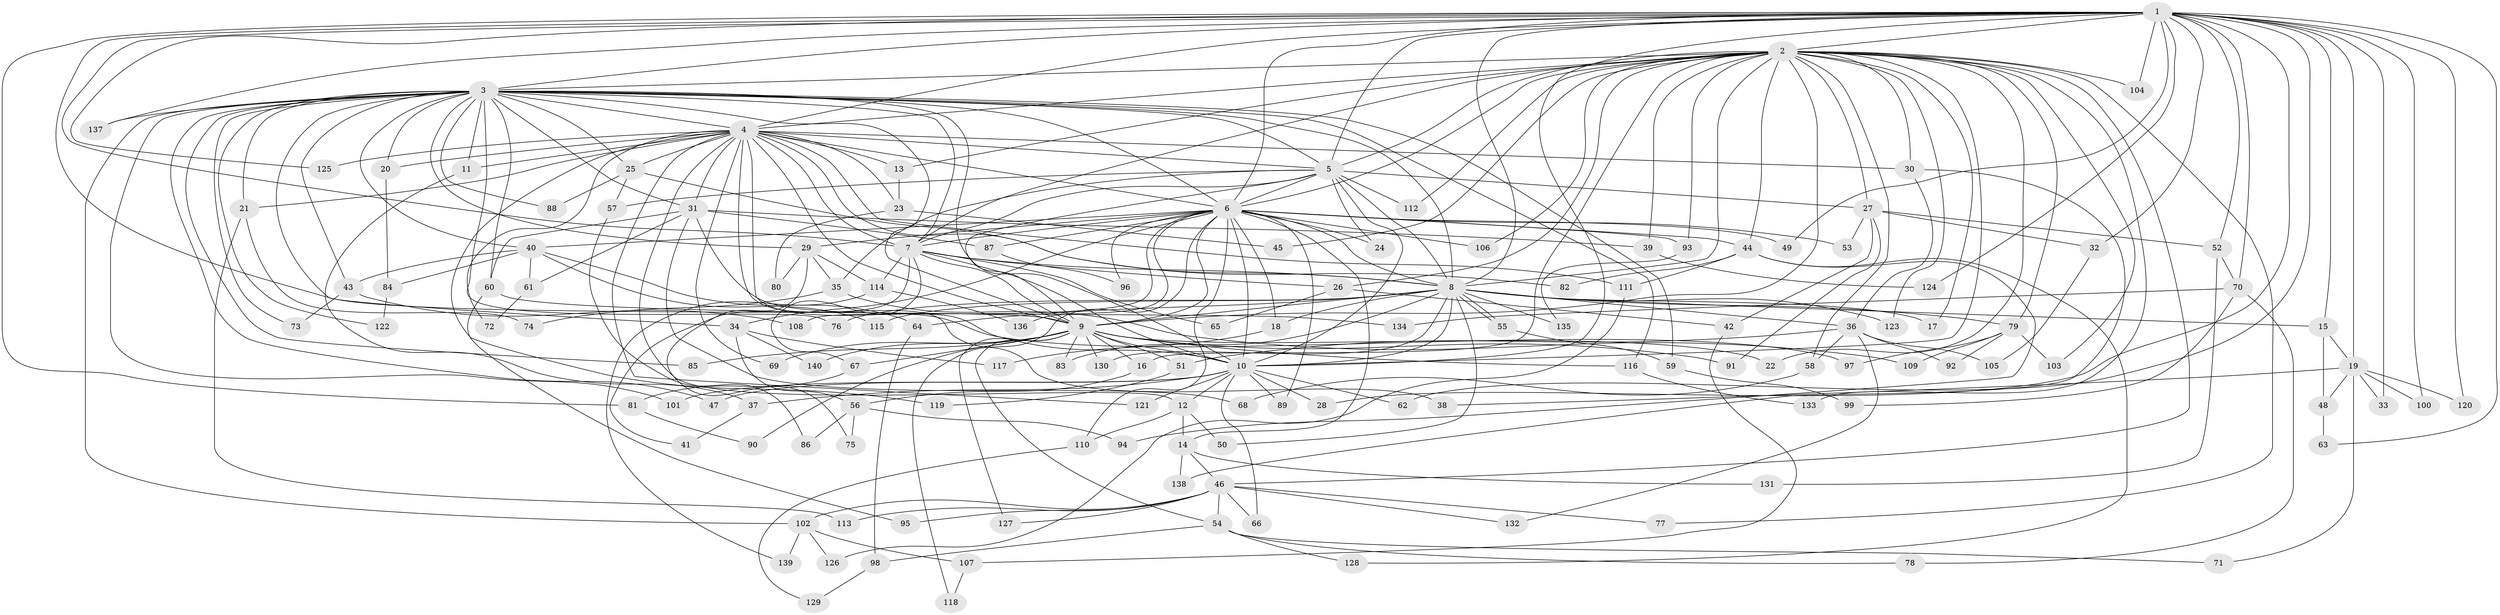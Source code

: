 // Generated by graph-tools (version 1.1) at 2025/11/02/27/25 16:11:01]
// undirected, 140 vertices, 305 edges
graph export_dot {
graph [start="1"]
  node [color=gray90,style=filled];
  1;
  2;
  3;
  4;
  5;
  6;
  7;
  8;
  9;
  10;
  11;
  12;
  13;
  14;
  15;
  16;
  17;
  18;
  19;
  20;
  21;
  22;
  23;
  24;
  25;
  26;
  27;
  28;
  29;
  30;
  31;
  32;
  33;
  34;
  35;
  36;
  37;
  38;
  39;
  40;
  41;
  42;
  43;
  44;
  45;
  46;
  47;
  48;
  49;
  50;
  51;
  52;
  53;
  54;
  55;
  56;
  57;
  58;
  59;
  60;
  61;
  62;
  63;
  64;
  65;
  66;
  67;
  68;
  69;
  70;
  71;
  72;
  73;
  74;
  75;
  76;
  77;
  78;
  79;
  80;
  81;
  82;
  83;
  84;
  85;
  86;
  87;
  88;
  89;
  90;
  91;
  92;
  93;
  94;
  95;
  96;
  97;
  98;
  99;
  100;
  101;
  102;
  103;
  104;
  105;
  106;
  107;
  108;
  109;
  110;
  111;
  112;
  113;
  114;
  115;
  116;
  117;
  118;
  119;
  120;
  121;
  122;
  123;
  124;
  125;
  126;
  127;
  128;
  129;
  130;
  131;
  132;
  133;
  134;
  135;
  136;
  137;
  138;
  139;
  140;
  1 -- 2;
  1 -- 3;
  1 -- 4;
  1 -- 5;
  1 -- 6;
  1 -- 7;
  1 -- 8;
  1 -- 9;
  1 -- 10;
  1 -- 15;
  1 -- 19;
  1 -- 28;
  1 -- 32;
  1 -- 33;
  1 -- 49;
  1 -- 52;
  1 -- 62;
  1 -- 63;
  1 -- 70;
  1 -- 81;
  1 -- 100;
  1 -- 104;
  1 -- 120;
  1 -- 124;
  1 -- 125;
  1 -- 137;
  2 -- 3;
  2 -- 4;
  2 -- 5;
  2 -- 6;
  2 -- 7;
  2 -- 8;
  2 -- 9;
  2 -- 10;
  2 -- 13;
  2 -- 16;
  2 -- 17;
  2 -- 22;
  2 -- 26;
  2 -- 27;
  2 -- 30;
  2 -- 39;
  2 -- 44;
  2 -- 45;
  2 -- 46;
  2 -- 58;
  2 -- 77;
  2 -- 79;
  2 -- 93;
  2 -- 103;
  2 -- 104;
  2 -- 106;
  2 -- 112;
  2 -- 123;
  2 -- 133;
  3 -- 4;
  3 -- 5;
  3 -- 6;
  3 -- 7;
  3 -- 8;
  3 -- 9;
  3 -- 10;
  3 -- 11;
  3 -- 20;
  3 -- 21;
  3 -- 25;
  3 -- 29;
  3 -- 31;
  3 -- 34;
  3 -- 40;
  3 -- 43;
  3 -- 47;
  3 -- 59;
  3 -- 60;
  3 -- 73;
  3 -- 76;
  3 -- 85;
  3 -- 88;
  3 -- 101;
  3 -- 102;
  3 -- 116;
  3 -- 122;
  3 -- 137;
  4 -- 5;
  4 -- 6;
  4 -- 7;
  4 -- 8;
  4 -- 9;
  4 -- 10;
  4 -- 11;
  4 -- 12;
  4 -- 13;
  4 -- 20;
  4 -- 21;
  4 -- 23;
  4 -- 25;
  4 -- 30;
  4 -- 31;
  4 -- 38;
  4 -- 69;
  4 -- 72;
  4 -- 111;
  4 -- 119;
  4 -- 121;
  4 -- 125;
  5 -- 6;
  5 -- 7;
  5 -- 8;
  5 -- 9;
  5 -- 10;
  5 -- 24;
  5 -- 27;
  5 -- 35;
  5 -- 57;
  5 -- 112;
  6 -- 7;
  6 -- 8;
  6 -- 9;
  6 -- 10;
  6 -- 14;
  6 -- 18;
  6 -- 24;
  6 -- 29;
  6 -- 34;
  6 -- 40;
  6 -- 44;
  6 -- 49;
  6 -- 53;
  6 -- 87;
  6 -- 89;
  6 -- 93;
  6 -- 96;
  6 -- 106;
  6 -- 108;
  6 -- 110;
  6 -- 118;
  6 -- 136;
  7 -- 8;
  7 -- 9;
  7 -- 10;
  7 -- 26;
  7 -- 41;
  7 -- 65;
  7 -- 67;
  7 -- 114;
  8 -- 9;
  8 -- 10;
  8 -- 15;
  8 -- 17;
  8 -- 18;
  8 -- 36;
  8 -- 50;
  8 -- 55;
  8 -- 55;
  8 -- 64;
  8 -- 76;
  8 -- 79;
  8 -- 83;
  8 -- 115;
  8 -- 123;
  8 -- 130;
  8 -- 135;
  9 -- 10;
  9 -- 16;
  9 -- 22;
  9 -- 51;
  9 -- 54;
  9 -- 67;
  9 -- 69;
  9 -- 83;
  9 -- 85;
  9 -- 90;
  9 -- 91;
  9 -- 116;
  9 -- 127;
  9 -- 130;
  9 -- 140;
  10 -- 12;
  10 -- 28;
  10 -- 37;
  10 -- 47;
  10 -- 62;
  10 -- 66;
  10 -- 89;
  10 -- 101;
  10 -- 121;
  11 -- 37;
  12 -- 14;
  12 -- 50;
  12 -- 110;
  13 -- 23;
  14 -- 46;
  14 -- 131;
  14 -- 138;
  15 -- 19;
  15 -- 48;
  16 -- 56;
  18 -- 117;
  19 -- 33;
  19 -- 38;
  19 -- 48;
  19 -- 71;
  19 -- 100;
  19 -- 120;
  20 -- 84;
  21 -- 74;
  21 -- 113;
  23 -- 45;
  23 -- 80;
  25 -- 57;
  25 -- 82;
  25 -- 88;
  26 -- 42;
  26 -- 65;
  27 -- 32;
  27 -- 42;
  27 -- 52;
  27 -- 53;
  27 -- 91;
  29 -- 35;
  29 -- 75;
  29 -- 80;
  29 -- 114;
  30 -- 36;
  30 -- 138;
  31 -- 39;
  31 -- 60;
  31 -- 61;
  31 -- 68;
  31 -- 87;
  31 -- 97;
  32 -- 105;
  34 -- 56;
  34 -- 117;
  34 -- 140;
  35 -- 74;
  35 -- 109;
  36 -- 51;
  36 -- 58;
  36 -- 92;
  36 -- 105;
  36 -- 132;
  37 -- 41;
  39 -- 124;
  40 -- 43;
  40 -- 61;
  40 -- 64;
  40 -- 84;
  40 -- 115;
  42 -- 107;
  43 -- 73;
  43 -- 108;
  44 -- 82;
  44 -- 94;
  44 -- 111;
  44 -- 128;
  46 -- 54;
  46 -- 66;
  46 -- 77;
  46 -- 95;
  46 -- 102;
  46 -- 113;
  46 -- 127;
  46 -- 132;
  48 -- 63;
  51 -- 119;
  52 -- 70;
  52 -- 131;
  54 -- 71;
  54 -- 78;
  54 -- 98;
  54 -- 128;
  55 -- 59;
  56 -- 75;
  56 -- 86;
  56 -- 94;
  57 -- 86;
  58 -- 68;
  59 -- 99;
  60 -- 95;
  60 -- 134;
  61 -- 72;
  64 -- 98;
  67 -- 81;
  70 -- 78;
  70 -- 99;
  70 -- 134;
  79 -- 92;
  79 -- 97;
  79 -- 103;
  79 -- 109;
  81 -- 90;
  84 -- 122;
  87 -- 96;
  93 -- 135;
  98 -- 129;
  102 -- 107;
  102 -- 126;
  102 -- 139;
  107 -- 118;
  110 -- 129;
  111 -- 126;
  114 -- 136;
  114 -- 139;
  116 -- 133;
}
